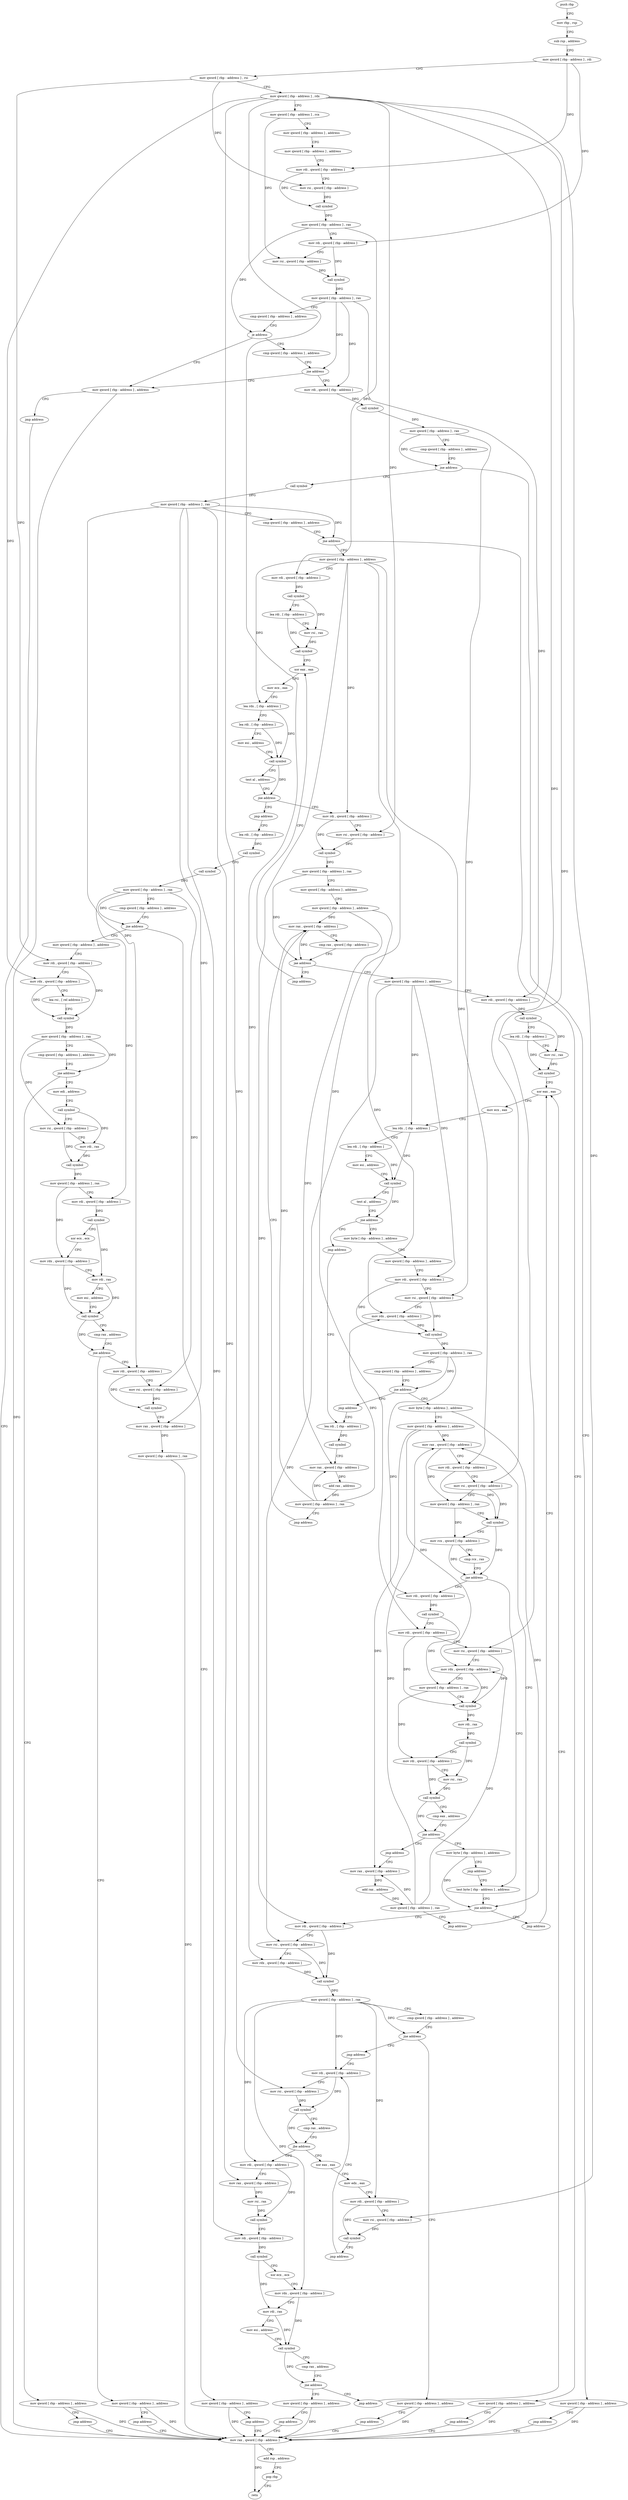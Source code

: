 digraph "func" {
"103744" [label = "push rbp" ]
"103745" [label = "mov rbp , rsp" ]
"103748" [label = "sub rsp , address" ]
"103755" [label = "mov qword [ rbp - address ] , rdi" ]
"103759" [label = "mov qword [ rbp - address ] , rsi" ]
"103763" [label = "mov qword [ rbp - address ] , rdx" ]
"103767" [label = "mov qword [ rbp - address ] , rcx" ]
"103771" [label = "mov qword [ rbp - address ] , address" ]
"103779" [label = "mov qword [ rbp - address ] , address" ]
"103787" [label = "mov rdi , qword [ rbp - address ]" ]
"103791" [label = "mov rsi , qword [ rbp - address ]" ]
"103795" [label = "call symbol" ]
"103800" [label = "mov qword [ rbp - address ] , rax" ]
"103804" [label = "mov rdi , qword [ rbp - address ]" ]
"103808" [label = "mov rsi , qword [ rbp - address ]" ]
"103812" [label = "call symbol" ]
"103817" [label = "mov qword [ rbp - address ] , rax" ]
"103821" [label = "cmp qword [ rbp - address ] , address" ]
"103826" [label = "je address" ]
"103843" [label = "mov qword [ rbp - address ] , address" ]
"103832" [label = "cmp qword [ rbp - address ] , address" ]
"103851" [label = "jmp address" ]
"104852" [label = "mov rax , qword [ rbp - address ]" ]
"103837" [label = "jne address" ]
"103856" [label = "mov rdi , qword [ rbp - address ]" ]
"104856" [label = "add rsp , address" ]
"104863" [label = "pop rbp" ]
"104864" [label = "retn" ]
"103860" [label = "call symbol" ]
"103865" [label = "mov qword [ rbp - address ] , rax" ]
"103869" [label = "cmp qword [ rbp - address ] , address" ]
"103874" [label = "jne address" ]
"103893" [label = "call symbol" ]
"103880" [label = "mov qword [ rbp - address ] , address" ]
"103898" [label = "mov qword [ rbp - address ] , rax" ]
"103902" [label = "cmp qword [ rbp - address ] , address" ]
"103907" [label = "jne address" ]
"103926" [label = "mov qword [ rbp - address ] , address" ]
"103913" [label = "mov qword [ rbp - address ] , address" ]
"103888" [label = "jmp address" ]
"103934" [label = "mov rdi , qword [ rbp - address ]" ]
"103938" [label = "call symbol" ]
"103943" [label = "lea rdi , [ rbp - address ]" ]
"103950" [label = "mov rsi , rax" ]
"103953" [label = "call symbol" ]
"103958" [label = "xor eax , eax" ]
"103921" [label = "jmp address" ]
"103996" [label = "mov rdi , qword [ rbp - address ]" ]
"104000" [label = "mov rsi , qword [ rbp - address ]" ]
"104004" [label = "call symbol" ]
"104009" [label = "mov qword [ rbp - address ] , rax" ]
"104016" [label = "mov qword [ rbp - address ] , address" ]
"104027" [label = "mov qword [ rbp - address ] , address" ]
"104038" [label = "mov rax , qword [ rbp - address ]" ]
"103991" [label = "jmp address" ]
"104623" [label = "lea rdi , [ rbp - address ]" ]
"104618" [label = "jmp address" ]
"104058" [label = "mov qword [ rbp - address ] , address" ]
"104069" [label = "mov rdi , qword [ rbp - address ]" ]
"104073" [label = "call symbol" ]
"104078" [label = "lea rdi , [ rbp - address ]" ]
"104085" [label = "mov rsi , rax" ]
"104088" [label = "call symbol" ]
"104093" [label = "xor eax , eax" ]
"104630" [label = "call symbol" ]
"104635" [label = "call symbol" ]
"104640" [label = "mov qword [ rbp - address ] , rax" ]
"104647" [label = "cmp qword [ rbp - address ] , address" ]
"104655" [label = "jne address" ]
"104674" [label = "mov qword [ rbp - address ] , address" ]
"104661" [label = "mov qword [ rbp - address ] , address" ]
"103960" [label = "mov ecx , eax" ]
"103962" [label = "lea rdx , [ rbp - address ]" ]
"103966" [label = "lea rdi , [ rbp - address ]" ]
"103973" [label = "mov esi , address" ]
"103978" [label = "call symbol" ]
"103983" [label = "test al , address" ]
"103985" [label = "jne address" ]
"104134" [label = "mov byte [ rbp - address ] , address" ]
"104141" [label = "mov qword [ rbp - address ] , address" ]
"104152" [label = "mov rdi , qword [ rbp - address ]" ]
"104159" [label = "mov rsi , qword [ rbp - address ]" ]
"104163" [label = "mov rdx , qword [ rbp - address ]" ]
"104170" [label = "call symbol" ]
"104175" [label = "mov qword [ rbp - address ] , rax" ]
"104182" [label = "cmp qword [ rbp - address ] , address" ]
"104190" [label = "jne address" ]
"104201" [label = "mov byte [ rbp - address ] , address" ]
"104196" [label = "jmp address" ]
"104129" [label = "jmp address" ]
"104581" [label = "lea rdi , [ rbp - address ]" ]
"104685" [label = "mov rdi , qword [ rbp - address ]" ]
"104689" [label = "mov rdx , qword [ rbp - address ]" ]
"104693" [label = "lea rsi , [ rel address ]" ]
"104700" [label = "call symbol" ]
"104705" [label = "mov qword [ rbp - address ] , rax" ]
"104712" [label = "cmp qword [ rbp - address ] , address" ]
"104720" [label = "jne address" ]
"104739" [label = "mov edi , address" ]
"104726" [label = "mov qword [ rbp - address ] , address" ]
"104669" [label = "jmp address" ]
"104208" [label = "mov qword [ rbp - address ] , address" ]
"104219" [label = "mov rax , qword [ rbp - address ]" ]
"104588" [label = "call symbol" ]
"104593" [label = "mov rax , qword [ rbp - address ]" ]
"104600" [label = "add rax , address" ]
"104606" [label = "mov qword [ rbp - address ] , rax" ]
"104613" [label = "jmp address" ]
"104744" [label = "call symbol" ]
"104749" [label = "mov rsi , qword [ rbp - address ]" ]
"104756" [label = "mov rdi , rax" ]
"104759" [label = "call symbol" ]
"104764" [label = "mov qword [ rbp - address ] , rax" ]
"104771" [label = "mov rdi , qword [ rbp - address ]" ]
"104778" [label = "call symbol" ]
"104783" [label = "xor ecx , ecx" ]
"104785" [label = "mov rdx , qword [ rbp - address ]" ]
"104792" [label = "mov rdi , rax" ]
"104795" [label = "mov esi , address" ]
"104800" [label = "call symbol" ]
"104805" [label = "cmp rax , address" ]
"104809" [label = "jne address" ]
"104828" [label = "mov rdi , qword [ rbp - address ]" ]
"104815" [label = "mov qword [ rbp - address ] , address" ]
"104734" [label = "jmp address" ]
"104375" [label = "test byte [ rbp - address ] , address" ]
"104382" [label = "jne address" ]
"104393" [label = "mov rdi , qword [ rbp - address ]" ]
"104388" [label = "jmp address" ]
"104262" [label = "mov rdi , qword [ rbp - address ]" ]
"104269" [label = "call symbol" ]
"104274" [label = "mov rdi , qword [ rbp - address ]" ]
"104278" [label = "mov rsi , qword [ rbp - address ]" ]
"104282" [label = "mov rdx , qword [ rbp - address ]" ]
"104289" [label = "mov qword [ rbp - address ] , rax" ]
"104296" [label = "call symbol" ]
"104301" [label = "mov rdi , rax" ]
"104304" [label = "call symbol" ]
"104309" [label = "mov rdi , qword [ rbp - address ]" ]
"104316" [label = "mov rsi , rax" ]
"104319" [label = "call symbol" ]
"104324" [label = "cmp eax , address" ]
"104327" [label = "jne address" ]
"104345" [label = "jmp address" ]
"104333" [label = "mov byte [ rbp - address ] , address" ]
"104045" [label = "cmp rax , qword [ rbp - address ]" ]
"104052" [label = "jae address" ]
"104832" [label = "mov rsi , qword [ rbp - address ]" ]
"104839" [label = "call symbol" ]
"104844" [label = "mov rax , qword [ rbp - address ]" ]
"104848" [label = "mov qword [ rbp - address ] , rax" ]
"104823" [label = "jmp address" ]
"104397" [label = "mov rsi , qword [ rbp - address ]" ]
"104404" [label = "mov rdx , qword [ rbp - address ]" ]
"104408" [label = "call symbol" ]
"104413" [label = "mov qword [ rbp - address ] , rax" ]
"104420" [label = "cmp qword [ rbp - address ] , address" ]
"104428" [label = "jne address" ]
"104447" [label = "jmp address" ]
"104434" [label = "mov qword [ rbp - address ] , address" ]
"104350" [label = "mov rax , qword [ rbp - address ]" ]
"104340" [label = "jmp address" ]
"104452" [label = "mov rdi , qword [ rbp - address ]" ]
"104442" [label = "jmp address" ]
"104095" [label = "mov ecx , eax" ]
"104097" [label = "lea rdx , [ rbp - address ]" ]
"104104" [label = "lea rdi , [ rbp - address ]" ]
"104111" [label = "mov esi , address" ]
"104116" [label = "call symbol" ]
"104121" [label = "test al , address" ]
"104123" [label = "jne address" ]
"104357" [label = "add rax , address" ]
"104363" [label = "mov qword [ rbp - address ] , rax" ]
"104370" [label = "jmp address" ]
"104459" [label = "mov rsi , qword [ rbp - address ]" ]
"104463" [label = "call symbol" ]
"104468" [label = "cmp rax , address" ]
"104472" [label = "jbe address" ]
"104503" [label = "mov rdi , qword [ rbp - address ]" ]
"104478" [label = "xor eax , eax" ]
"104226" [label = "mov rdi , qword [ rbp - address ]" ]
"104230" [label = "mov rsi , qword [ rbp - address ]" ]
"104234" [label = "mov qword [ rbp - address ] , rax" ]
"104241" [label = "call symbol" ]
"104246" [label = "mov rcx , qword [ rbp - address ]" ]
"104253" [label = "cmp rcx , rax" ]
"104256" [label = "jae address" ]
"104510" [label = "mov rax , qword [ rbp - address ]" ]
"104514" [label = "mov rsi , rax" ]
"104517" [label = "call symbol" ]
"104522" [label = "mov rdi , qword [ rbp - address ]" ]
"104526" [label = "call symbol" ]
"104531" [label = "xor ecx , ecx" ]
"104533" [label = "mov rdx , qword [ rbp - address ]" ]
"104540" [label = "mov rdi , rax" ]
"104543" [label = "mov esi , address" ]
"104548" [label = "call symbol" ]
"104553" [label = "cmp rax , address" ]
"104557" [label = "jne address" ]
"104576" [label = "jmp address" ]
"104563" [label = "mov qword [ rbp - address ] , address" ]
"104480" [label = "mov edx , eax" ]
"104482" [label = "mov rdi , qword [ rbp - address ]" ]
"104489" [label = "mov rsi , qword [ rbp - address ]" ]
"104493" [label = "call symbol" ]
"104498" [label = "jmp address" ]
"104571" [label = "jmp address" ]
"103744" -> "103745" [ label = "CFG" ]
"103745" -> "103748" [ label = "CFG" ]
"103748" -> "103755" [ label = "CFG" ]
"103755" -> "103759" [ label = "CFG" ]
"103755" -> "103787" [ label = "DFG" ]
"103755" -> "103804" [ label = "DFG" ]
"103759" -> "103763" [ label = "CFG" ]
"103759" -> "103791" [ label = "DFG" ]
"103759" -> "104685" [ label = "DFG" ]
"103763" -> "103767" [ label = "CFG" ]
"103763" -> "104000" [ label = "DFG" ]
"103763" -> "104689" [ label = "DFG" ]
"103763" -> "104230" [ label = "DFG" ]
"103763" -> "104278" [ label = "DFG" ]
"103763" -> "104404" [ label = "DFG" ]
"103763" -> "104459" [ label = "DFG" ]
"103763" -> "104489" [ label = "DFG" ]
"103767" -> "103771" [ label = "CFG" ]
"103767" -> "103808" [ label = "DFG" ]
"103771" -> "103779" [ label = "CFG" ]
"103779" -> "103787" [ label = "CFG" ]
"103787" -> "103791" [ label = "CFG" ]
"103787" -> "103795" [ label = "DFG" ]
"103791" -> "103795" [ label = "DFG" ]
"103795" -> "103800" [ label = "DFG" ]
"103800" -> "103804" [ label = "CFG" ]
"103800" -> "103826" [ label = "DFG" ]
"103800" -> "103934" [ label = "DFG" ]
"103804" -> "103808" [ label = "CFG" ]
"103804" -> "103812" [ label = "DFG" ]
"103808" -> "103812" [ label = "DFG" ]
"103812" -> "103817" [ label = "DFG" ]
"103817" -> "103821" [ label = "CFG" ]
"103817" -> "103837" [ label = "DFG" ]
"103817" -> "103856" [ label = "DFG" ]
"103817" -> "104069" [ label = "DFG" ]
"103821" -> "103826" [ label = "CFG" ]
"103826" -> "103843" [ label = "CFG" ]
"103826" -> "103832" [ label = "CFG" ]
"103843" -> "103851" [ label = "CFG" ]
"103843" -> "104852" [ label = "DFG" ]
"103832" -> "103837" [ label = "CFG" ]
"103851" -> "104852" [ label = "CFG" ]
"104852" -> "104856" [ label = "CFG" ]
"104852" -> "104864" [ label = "DFG" ]
"103837" -> "103856" [ label = "CFG" ]
"103837" -> "103843" [ label = "CFG" ]
"103856" -> "103860" [ label = "DFG" ]
"104856" -> "104863" [ label = "CFG" ]
"104863" -> "104864" [ label = "CFG" ]
"103860" -> "103865" [ label = "DFG" ]
"103865" -> "103869" [ label = "CFG" ]
"103865" -> "103874" [ label = "DFG" ]
"103865" -> "104159" [ label = "DFG" ]
"103869" -> "103874" [ label = "CFG" ]
"103874" -> "103893" [ label = "CFG" ]
"103874" -> "103880" [ label = "CFG" ]
"103893" -> "103898" [ label = "DFG" ]
"103880" -> "103888" [ label = "CFG" ]
"103880" -> "104852" [ label = "DFG" ]
"103898" -> "103902" [ label = "CFG" ]
"103898" -> "103907" [ label = "DFG" ]
"103898" -> "104828" [ label = "DFG" ]
"103898" -> "104844" [ label = "DFG" ]
"103898" -> "104510" [ label = "DFG" ]
"103898" -> "104522" [ label = "DFG" ]
"103902" -> "103907" [ label = "CFG" ]
"103907" -> "103926" [ label = "CFG" ]
"103907" -> "103913" [ label = "CFG" ]
"103926" -> "103934" [ label = "CFG" ]
"103926" -> "103996" [ label = "DFG" ]
"103926" -> "104226" [ label = "DFG" ]
"103926" -> "104274" [ label = "DFG" ]
"103926" -> "104393" [ label = "DFG" ]
"103926" -> "103962" [ label = "DFG" ]
"103913" -> "103921" [ label = "CFG" ]
"103913" -> "104852" [ label = "DFG" ]
"103888" -> "104852" [ label = "CFG" ]
"103934" -> "103938" [ label = "DFG" ]
"103938" -> "103943" [ label = "CFG" ]
"103938" -> "103950" [ label = "DFG" ]
"103943" -> "103950" [ label = "CFG" ]
"103943" -> "103953" [ label = "DFG" ]
"103950" -> "103953" [ label = "DFG" ]
"103953" -> "103958" [ label = "CFG" ]
"103958" -> "103960" [ label = "CFG" ]
"103921" -> "104852" [ label = "CFG" ]
"103996" -> "104000" [ label = "CFG" ]
"103996" -> "104004" [ label = "DFG" ]
"104000" -> "104004" [ label = "DFG" ]
"104004" -> "104009" [ label = "DFG" ]
"104009" -> "104016" [ label = "CFG" ]
"104009" -> "104052" [ label = "DFG" ]
"104016" -> "104027" [ label = "CFG" ]
"104027" -> "104038" [ label = "DFG" ]
"104027" -> "104163" [ label = "DFG" ]
"104027" -> "104593" [ label = "DFG" ]
"104038" -> "104045" [ label = "CFG" ]
"104038" -> "104052" [ label = "DFG" ]
"103991" -> "104623" [ label = "CFG" ]
"104623" -> "104630" [ label = "DFG" ]
"104618" -> "103958" [ label = "CFG" ]
"104058" -> "104069" [ label = "CFG" ]
"104058" -> "104152" [ label = "DFG" ]
"104058" -> "104397" [ label = "DFG" ]
"104058" -> "104097" [ label = "DFG" ]
"104069" -> "104073" [ label = "DFG" ]
"104073" -> "104078" [ label = "CFG" ]
"104073" -> "104085" [ label = "DFG" ]
"104078" -> "104085" [ label = "CFG" ]
"104078" -> "104088" [ label = "DFG" ]
"104085" -> "104088" [ label = "DFG" ]
"104088" -> "104093" [ label = "CFG" ]
"104093" -> "104095" [ label = "CFG" ]
"104630" -> "104635" [ label = "CFG" ]
"104635" -> "104640" [ label = "DFG" ]
"104640" -> "104647" [ label = "CFG" ]
"104640" -> "104655" [ label = "DFG" ]
"104640" -> "104771" [ label = "DFG" ]
"104640" -> "104832" [ label = "DFG" ]
"104647" -> "104655" [ label = "CFG" ]
"104655" -> "104674" [ label = "CFG" ]
"104655" -> "104661" [ label = "CFG" ]
"104674" -> "104685" [ label = "CFG" ]
"104661" -> "104669" [ label = "CFG" ]
"104661" -> "104852" [ label = "DFG" ]
"103960" -> "103962" [ label = "CFG" ]
"103962" -> "103966" [ label = "CFG" ]
"103962" -> "103978" [ label = "DFG" ]
"103966" -> "103973" [ label = "CFG" ]
"103966" -> "103978" [ label = "DFG" ]
"103973" -> "103978" [ label = "CFG" ]
"103978" -> "103983" [ label = "CFG" ]
"103978" -> "103985" [ label = "DFG" ]
"103983" -> "103985" [ label = "CFG" ]
"103985" -> "103996" [ label = "CFG" ]
"103985" -> "103991" [ label = "CFG" ]
"104134" -> "104141" [ label = "CFG" ]
"104141" -> "104152" [ label = "CFG" ]
"104152" -> "104159" [ label = "CFG" ]
"104152" -> "104170" [ label = "DFG" ]
"104159" -> "104163" [ label = "CFG" ]
"104159" -> "104170" [ label = "DFG" ]
"104163" -> "104170" [ label = "DFG" ]
"104170" -> "104175" [ label = "DFG" ]
"104175" -> "104182" [ label = "CFG" ]
"104175" -> "104190" [ label = "DFG" ]
"104175" -> "104262" [ label = "DFG" ]
"104182" -> "104190" [ label = "CFG" ]
"104190" -> "104201" [ label = "CFG" ]
"104190" -> "104196" [ label = "CFG" ]
"104201" -> "104208" [ label = "CFG" ]
"104201" -> "104382" [ label = "DFG" ]
"104196" -> "104581" [ label = "CFG" ]
"104129" -> "104581" [ label = "CFG" ]
"104581" -> "104588" [ label = "DFG" ]
"104685" -> "104689" [ label = "CFG" ]
"104685" -> "104700" [ label = "DFG" ]
"104689" -> "104693" [ label = "CFG" ]
"104689" -> "104700" [ label = "DFG" ]
"104693" -> "104700" [ label = "CFG" ]
"104700" -> "104705" [ label = "DFG" ]
"104705" -> "104712" [ label = "CFG" ]
"104705" -> "104720" [ label = "DFG" ]
"104705" -> "104749" [ label = "DFG" ]
"104712" -> "104720" [ label = "CFG" ]
"104720" -> "104739" [ label = "CFG" ]
"104720" -> "104726" [ label = "CFG" ]
"104739" -> "104744" [ label = "CFG" ]
"104726" -> "104734" [ label = "CFG" ]
"104726" -> "104852" [ label = "DFG" ]
"104669" -> "104852" [ label = "CFG" ]
"104208" -> "104219" [ label = "DFG" ]
"104208" -> "104282" [ label = "DFG" ]
"104208" -> "104350" [ label = "DFG" ]
"104219" -> "104226" [ label = "CFG" ]
"104219" -> "104234" [ label = "DFG" ]
"104588" -> "104593" [ label = "CFG" ]
"104593" -> "104600" [ label = "DFG" ]
"104600" -> "104606" [ label = "DFG" ]
"104606" -> "104613" [ label = "CFG" ]
"104606" -> "104038" [ label = "DFG" ]
"104606" -> "104163" [ label = "DFG" ]
"104606" -> "104593" [ label = "DFG" ]
"104613" -> "104038" [ label = "CFG" ]
"104744" -> "104749" [ label = "CFG" ]
"104744" -> "104756" [ label = "DFG" ]
"104749" -> "104756" [ label = "CFG" ]
"104749" -> "104759" [ label = "DFG" ]
"104756" -> "104759" [ label = "DFG" ]
"104759" -> "104764" [ label = "DFG" ]
"104764" -> "104771" [ label = "CFG" ]
"104764" -> "104785" [ label = "DFG" ]
"104771" -> "104778" [ label = "DFG" ]
"104778" -> "104783" [ label = "CFG" ]
"104778" -> "104792" [ label = "DFG" ]
"104783" -> "104785" [ label = "CFG" ]
"104785" -> "104792" [ label = "CFG" ]
"104785" -> "104800" [ label = "DFG" ]
"104792" -> "104795" [ label = "CFG" ]
"104792" -> "104800" [ label = "DFG" ]
"104795" -> "104800" [ label = "CFG" ]
"104800" -> "104805" [ label = "CFG" ]
"104800" -> "104809" [ label = "DFG" ]
"104805" -> "104809" [ label = "CFG" ]
"104809" -> "104828" [ label = "CFG" ]
"104809" -> "104815" [ label = "CFG" ]
"104828" -> "104832" [ label = "CFG" ]
"104828" -> "104839" [ label = "DFG" ]
"104815" -> "104823" [ label = "CFG" ]
"104815" -> "104852" [ label = "DFG" ]
"104734" -> "104852" [ label = "CFG" ]
"104375" -> "104382" [ label = "CFG" ]
"104382" -> "104393" [ label = "CFG" ]
"104382" -> "104388" [ label = "CFG" ]
"104393" -> "104397" [ label = "CFG" ]
"104393" -> "104408" [ label = "DFG" ]
"104388" -> "104093" [ label = "CFG" ]
"104262" -> "104269" [ label = "DFG" ]
"104269" -> "104274" [ label = "CFG" ]
"104269" -> "104289" [ label = "DFG" ]
"104274" -> "104278" [ label = "CFG" ]
"104274" -> "104296" [ label = "DFG" ]
"104278" -> "104282" [ label = "CFG" ]
"104278" -> "104296" [ label = "DFG" ]
"104282" -> "104289" [ label = "CFG" ]
"104282" -> "104296" [ label = "DFG" ]
"104289" -> "104296" [ label = "CFG" ]
"104289" -> "104309" [ label = "DFG" ]
"104296" -> "104301" [ label = "DFG" ]
"104301" -> "104304" [ label = "DFG" ]
"104304" -> "104309" [ label = "CFG" ]
"104304" -> "104316" [ label = "DFG" ]
"104309" -> "104316" [ label = "CFG" ]
"104309" -> "104319" [ label = "DFG" ]
"104316" -> "104319" [ label = "DFG" ]
"104319" -> "104324" [ label = "CFG" ]
"104319" -> "104327" [ label = "DFG" ]
"104324" -> "104327" [ label = "CFG" ]
"104327" -> "104345" [ label = "CFG" ]
"104327" -> "104333" [ label = "CFG" ]
"104345" -> "104350" [ label = "CFG" ]
"104333" -> "104340" [ label = "CFG" ]
"104333" -> "104382" [ label = "DFG" ]
"104045" -> "104052" [ label = "CFG" ]
"104052" -> "104618" [ label = "CFG" ]
"104052" -> "104058" [ label = "CFG" ]
"104832" -> "104839" [ label = "DFG" ]
"104839" -> "104844" [ label = "CFG" ]
"104844" -> "104848" [ label = "DFG" ]
"104848" -> "104852" [ label = "DFG" ]
"104823" -> "104852" [ label = "CFG" ]
"104397" -> "104404" [ label = "CFG" ]
"104397" -> "104408" [ label = "DFG" ]
"104404" -> "104408" [ label = "DFG" ]
"104408" -> "104413" [ label = "DFG" ]
"104413" -> "104420" [ label = "CFG" ]
"104413" -> "104428" [ label = "DFG" ]
"104413" -> "104452" [ label = "DFG" ]
"104413" -> "104503" [ label = "DFG" ]
"104413" -> "104533" [ label = "DFG" ]
"104413" -> "104482" [ label = "DFG" ]
"104420" -> "104428" [ label = "CFG" ]
"104428" -> "104447" [ label = "CFG" ]
"104428" -> "104434" [ label = "CFG" ]
"104447" -> "104452" [ label = "CFG" ]
"104434" -> "104442" [ label = "CFG" ]
"104434" -> "104852" [ label = "DFG" ]
"104350" -> "104357" [ label = "DFG" ]
"104340" -> "104375" [ label = "CFG" ]
"104452" -> "104459" [ label = "CFG" ]
"104452" -> "104463" [ label = "DFG" ]
"104442" -> "104852" [ label = "CFG" ]
"104095" -> "104097" [ label = "CFG" ]
"104097" -> "104104" [ label = "CFG" ]
"104097" -> "104116" [ label = "DFG" ]
"104104" -> "104111" [ label = "CFG" ]
"104104" -> "104116" [ label = "DFG" ]
"104111" -> "104116" [ label = "CFG" ]
"104116" -> "104121" [ label = "CFG" ]
"104116" -> "104123" [ label = "DFG" ]
"104121" -> "104123" [ label = "CFG" ]
"104123" -> "104134" [ label = "CFG" ]
"104123" -> "104129" [ label = "CFG" ]
"104357" -> "104363" [ label = "DFG" ]
"104363" -> "104370" [ label = "CFG" ]
"104363" -> "104219" [ label = "DFG" ]
"104363" -> "104282" [ label = "DFG" ]
"104363" -> "104350" [ label = "DFG" ]
"104370" -> "104219" [ label = "CFG" ]
"104459" -> "104463" [ label = "DFG" ]
"104463" -> "104468" [ label = "CFG" ]
"104463" -> "104472" [ label = "DFG" ]
"104468" -> "104472" [ label = "CFG" ]
"104472" -> "104503" [ label = "CFG" ]
"104472" -> "104478" [ label = "CFG" ]
"104503" -> "104510" [ label = "CFG" ]
"104503" -> "104517" [ label = "DFG" ]
"104478" -> "104480" [ label = "CFG" ]
"104226" -> "104230" [ label = "CFG" ]
"104226" -> "104241" [ label = "DFG" ]
"104230" -> "104234" [ label = "CFG" ]
"104230" -> "104241" [ label = "DFG" ]
"104234" -> "104241" [ label = "CFG" ]
"104234" -> "104246" [ label = "DFG" ]
"104241" -> "104246" [ label = "CFG" ]
"104241" -> "104256" [ label = "DFG" ]
"104246" -> "104253" [ label = "CFG" ]
"104246" -> "104256" [ label = "DFG" ]
"104253" -> "104256" [ label = "CFG" ]
"104256" -> "104375" [ label = "CFG" ]
"104256" -> "104262" [ label = "CFG" ]
"104510" -> "104514" [ label = "DFG" ]
"104514" -> "104517" [ label = "DFG" ]
"104517" -> "104522" [ label = "CFG" ]
"104522" -> "104526" [ label = "DFG" ]
"104526" -> "104531" [ label = "CFG" ]
"104526" -> "104540" [ label = "DFG" ]
"104531" -> "104533" [ label = "CFG" ]
"104533" -> "104540" [ label = "CFG" ]
"104533" -> "104548" [ label = "DFG" ]
"104540" -> "104543" [ label = "CFG" ]
"104540" -> "104548" [ label = "DFG" ]
"104543" -> "104548" [ label = "CFG" ]
"104548" -> "104553" [ label = "CFG" ]
"104548" -> "104557" [ label = "DFG" ]
"104553" -> "104557" [ label = "CFG" ]
"104557" -> "104576" [ label = "CFG" ]
"104557" -> "104563" [ label = "CFG" ]
"104576" -> "104093" [ label = "CFG" ]
"104563" -> "104571" [ label = "CFG" ]
"104563" -> "104852" [ label = "DFG" ]
"104480" -> "104482" [ label = "CFG" ]
"104482" -> "104489" [ label = "CFG" ]
"104482" -> "104493" [ label = "DFG" ]
"104489" -> "104493" [ label = "DFG" ]
"104493" -> "104498" [ label = "CFG" ]
"104498" -> "104452" [ label = "CFG" ]
"104571" -> "104852" [ label = "CFG" ]
}
